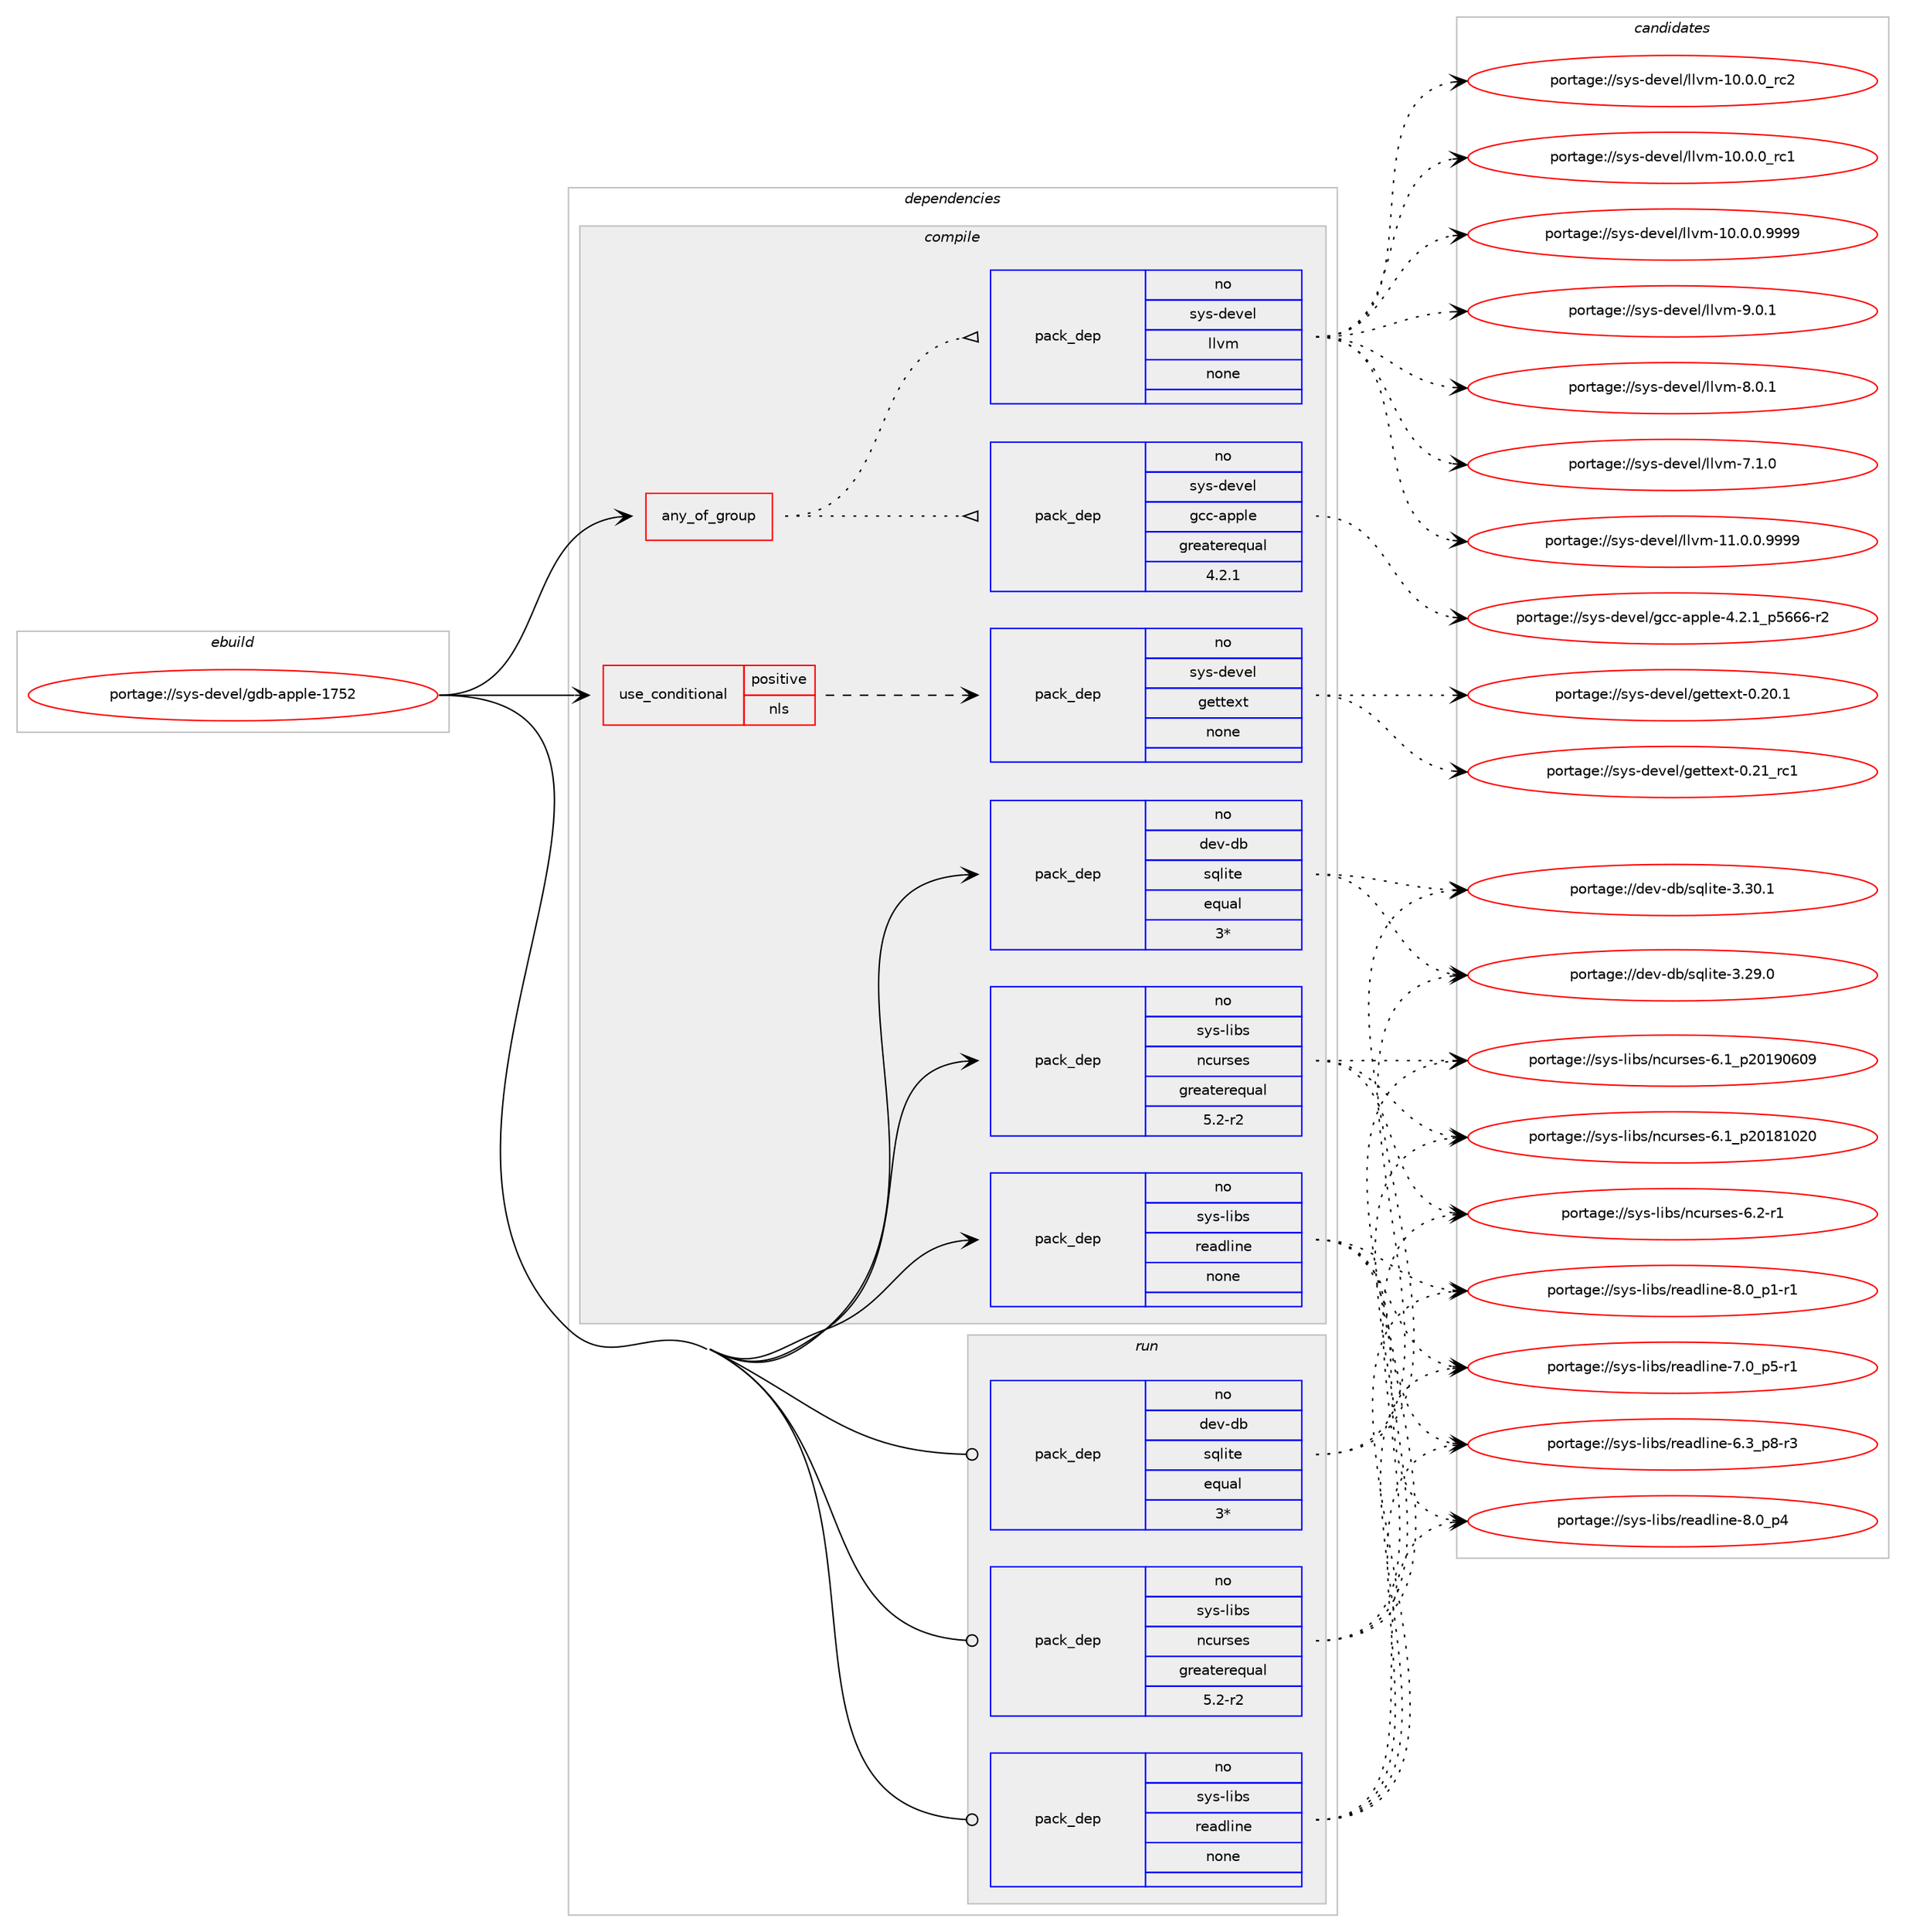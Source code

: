 digraph prolog {

# *************
# Graph options
# *************

newrank=true;
concentrate=true;
compound=true;
graph [rankdir=LR,fontname=Helvetica,fontsize=10,ranksep=1.5];#, ranksep=2.5, nodesep=0.2];
edge  [arrowhead=vee];
node  [fontname=Helvetica,fontsize=10];

# **********
# The ebuild
# **********

subgraph cluster_leftcol {
color=gray;
rank=same;
label=<<i>ebuild</i>>;
id [label="portage://sys-devel/gdb-apple-1752", color=red, width=4, href="../sys-devel/gdb-apple-1752.svg"];
}

# ****************
# The dependencies
# ****************

subgraph cluster_midcol {
color=gray;
label=<<i>dependencies</i>>;
subgraph cluster_compile {
fillcolor="#eeeeee";
style=filled;
label=<<i>compile</i>>;
subgraph any775 {
dependency31562 [label=<<TABLE BORDER="0" CELLBORDER="1" CELLSPACING="0" CELLPADDING="4"><TR><TD CELLPADDING="10">any_of_group</TD></TR></TABLE>>, shape=none, color=red];subgraph pack24734 {
dependency31563 [label=<<TABLE BORDER="0" CELLBORDER="1" CELLSPACING="0" CELLPADDING="4" WIDTH="220"><TR><TD ROWSPAN="6" CELLPADDING="30">pack_dep</TD></TR><TR><TD WIDTH="110">no</TD></TR><TR><TD>sys-devel</TD></TR><TR><TD>gcc-apple</TD></TR><TR><TD>greaterequal</TD></TR><TR><TD>4.2.1</TD></TR></TABLE>>, shape=none, color=blue];
}
dependency31562:e -> dependency31563:w [weight=20,style="dotted",arrowhead="oinv"];
subgraph pack24735 {
dependency31564 [label=<<TABLE BORDER="0" CELLBORDER="1" CELLSPACING="0" CELLPADDING="4" WIDTH="220"><TR><TD ROWSPAN="6" CELLPADDING="30">pack_dep</TD></TR><TR><TD WIDTH="110">no</TD></TR><TR><TD>sys-devel</TD></TR><TR><TD>llvm</TD></TR><TR><TD>none</TD></TR><TR><TD></TD></TR></TABLE>>, shape=none, color=blue];
}
dependency31562:e -> dependency31564:w [weight=20,style="dotted",arrowhead="oinv"];
}
id:e -> dependency31562:w [weight=20,style="solid",arrowhead="vee"];
subgraph cond6024 {
dependency31565 [label=<<TABLE BORDER="0" CELLBORDER="1" CELLSPACING="0" CELLPADDING="4"><TR><TD ROWSPAN="3" CELLPADDING="10">use_conditional</TD></TR><TR><TD>positive</TD></TR><TR><TD>nls</TD></TR></TABLE>>, shape=none, color=red];
subgraph pack24736 {
dependency31566 [label=<<TABLE BORDER="0" CELLBORDER="1" CELLSPACING="0" CELLPADDING="4" WIDTH="220"><TR><TD ROWSPAN="6" CELLPADDING="30">pack_dep</TD></TR><TR><TD WIDTH="110">no</TD></TR><TR><TD>sys-devel</TD></TR><TR><TD>gettext</TD></TR><TR><TD>none</TD></TR><TR><TD></TD></TR></TABLE>>, shape=none, color=blue];
}
dependency31565:e -> dependency31566:w [weight=20,style="dashed",arrowhead="vee"];
}
id:e -> dependency31565:w [weight=20,style="solid",arrowhead="vee"];
subgraph pack24737 {
dependency31567 [label=<<TABLE BORDER="0" CELLBORDER="1" CELLSPACING="0" CELLPADDING="4" WIDTH="220"><TR><TD ROWSPAN="6" CELLPADDING="30">pack_dep</TD></TR><TR><TD WIDTH="110">no</TD></TR><TR><TD>dev-db</TD></TR><TR><TD>sqlite</TD></TR><TR><TD>equal</TD></TR><TR><TD>3*</TD></TR></TABLE>>, shape=none, color=blue];
}
id:e -> dependency31567:w [weight=20,style="solid",arrowhead="vee"];
subgraph pack24738 {
dependency31568 [label=<<TABLE BORDER="0" CELLBORDER="1" CELLSPACING="0" CELLPADDING="4" WIDTH="220"><TR><TD ROWSPAN="6" CELLPADDING="30">pack_dep</TD></TR><TR><TD WIDTH="110">no</TD></TR><TR><TD>sys-libs</TD></TR><TR><TD>ncurses</TD></TR><TR><TD>greaterequal</TD></TR><TR><TD>5.2-r2</TD></TR></TABLE>>, shape=none, color=blue];
}
id:e -> dependency31568:w [weight=20,style="solid",arrowhead="vee"];
subgraph pack24739 {
dependency31569 [label=<<TABLE BORDER="0" CELLBORDER="1" CELLSPACING="0" CELLPADDING="4" WIDTH="220"><TR><TD ROWSPAN="6" CELLPADDING="30">pack_dep</TD></TR><TR><TD WIDTH="110">no</TD></TR><TR><TD>sys-libs</TD></TR><TR><TD>readline</TD></TR><TR><TD>none</TD></TR><TR><TD></TD></TR></TABLE>>, shape=none, color=blue];
}
id:e -> dependency31569:w [weight=20,style="solid",arrowhead="vee"];
}
subgraph cluster_compileandrun {
fillcolor="#eeeeee";
style=filled;
label=<<i>compile and run</i>>;
}
subgraph cluster_run {
fillcolor="#eeeeee";
style=filled;
label=<<i>run</i>>;
subgraph pack24740 {
dependency31570 [label=<<TABLE BORDER="0" CELLBORDER="1" CELLSPACING="0" CELLPADDING="4" WIDTH="220"><TR><TD ROWSPAN="6" CELLPADDING="30">pack_dep</TD></TR><TR><TD WIDTH="110">no</TD></TR><TR><TD>dev-db</TD></TR><TR><TD>sqlite</TD></TR><TR><TD>equal</TD></TR><TR><TD>3*</TD></TR></TABLE>>, shape=none, color=blue];
}
id:e -> dependency31570:w [weight=20,style="solid",arrowhead="odot"];
subgraph pack24741 {
dependency31571 [label=<<TABLE BORDER="0" CELLBORDER="1" CELLSPACING="0" CELLPADDING="4" WIDTH="220"><TR><TD ROWSPAN="6" CELLPADDING="30">pack_dep</TD></TR><TR><TD WIDTH="110">no</TD></TR><TR><TD>sys-libs</TD></TR><TR><TD>ncurses</TD></TR><TR><TD>greaterequal</TD></TR><TR><TD>5.2-r2</TD></TR></TABLE>>, shape=none, color=blue];
}
id:e -> dependency31571:w [weight=20,style="solid",arrowhead="odot"];
subgraph pack24742 {
dependency31572 [label=<<TABLE BORDER="0" CELLBORDER="1" CELLSPACING="0" CELLPADDING="4" WIDTH="220"><TR><TD ROWSPAN="6" CELLPADDING="30">pack_dep</TD></TR><TR><TD WIDTH="110">no</TD></TR><TR><TD>sys-libs</TD></TR><TR><TD>readline</TD></TR><TR><TD>none</TD></TR><TR><TD></TD></TR></TABLE>>, shape=none, color=blue];
}
id:e -> dependency31572:w [weight=20,style="solid",arrowhead="odot"];
}
}

# **************
# The candidates
# **************

subgraph cluster_choices {
rank=same;
color=gray;
label=<<i>candidates</i>>;

subgraph choice24734 {
color=black;
nodesep=1;
choice11512111545100101118101108471039999459711211210810145524650464995112535454544511450 [label="portage://sys-devel/gcc-apple-4.2.1_p5666-r2", color=red, width=4,href="../sys-devel/gcc-apple-4.2.1_p5666-r2.svg"];
dependency31563:e -> choice11512111545100101118101108471039999459711211210810145524650464995112535454544511450:w [style=dotted,weight="100"];
}
subgraph choice24735 {
color=black;
nodesep=1;
choice1151211154510010111810110847108108118109455746484649 [label="portage://sys-devel/llvm-9.0.1", color=red, width=4,href="../sys-devel/llvm-9.0.1.svg"];
choice1151211154510010111810110847108108118109455646484649 [label="portage://sys-devel/llvm-8.0.1", color=red, width=4,href="../sys-devel/llvm-8.0.1.svg"];
choice1151211154510010111810110847108108118109455546494648 [label="portage://sys-devel/llvm-7.1.0", color=red, width=4,href="../sys-devel/llvm-7.1.0.svg"];
choice1151211154510010111810110847108108118109454949464846484657575757 [label="portage://sys-devel/llvm-11.0.0.9999", color=red, width=4,href="../sys-devel/llvm-11.0.0.9999.svg"];
choice115121115451001011181011084710810811810945494846484648951149950 [label="portage://sys-devel/llvm-10.0.0_rc2", color=red, width=4,href="../sys-devel/llvm-10.0.0_rc2.svg"];
choice115121115451001011181011084710810811810945494846484648951149949 [label="portage://sys-devel/llvm-10.0.0_rc1", color=red, width=4,href="../sys-devel/llvm-10.0.0_rc1.svg"];
choice1151211154510010111810110847108108118109454948464846484657575757 [label="portage://sys-devel/llvm-10.0.0.9999", color=red, width=4,href="../sys-devel/llvm-10.0.0.9999.svg"];
dependency31564:e -> choice1151211154510010111810110847108108118109455746484649:w [style=dotted,weight="100"];
dependency31564:e -> choice1151211154510010111810110847108108118109455646484649:w [style=dotted,weight="100"];
dependency31564:e -> choice1151211154510010111810110847108108118109455546494648:w [style=dotted,weight="100"];
dependency31564:e -> choice1151211154510010111810110847108108118109454949464846484657575757:w [style=dotted,weight="100"];
dependency31564:e -> choice115121115451001011181011084710810811810945494846484648951149950:w [style=dotted,weight="100"];
dependency31564:e -> choice115121115451001011181011084710810811810945494846484648951149949:w [style=dotted,weight="100"];
dependency31564:e -> choice1151211154510010111810110847108108118109454948464846484657575757:w [style=dotted,weight="100"];
}
subgraph choice24736 {
color=black;
nodesep=1;
choice11512111545100101118101108471031011161161011201164548465049951149949 [label="portage://sys-devel/gettext-0.21_rc1", color=red, width=4,href="../sys-devel/gettext-0.21_rc1.svg"];
choice115121115451001011181011084710310111611610112011645484650484649 [label="portage://sys-devel/gettext-0.20.1", color=red, width=4,href="../sys-devel/gettext-0.20.1.svg"];
dependency31566:e -> choice11512111545100101118101108471031011161161011201164548465049951149949:w [style=dotted,weight="100"];
dependency31566:e -> choice115121115451001011181011084710310111611610112011645484650484649:w [style=dotted,weight="100"];
}
subgraph choice24737 {
color=black;
nodesep=1;
choice10010111845100984711511310810511610145514651484649 [label="portage://dev-db/sqlite-3.30.1", color=red, width=4,href="../dev-db/sqlite-3.30.1.svg"];
choice10010111845100984711511310810511610145514650574648 [label="portage://dev-db/sqlite-3.29.0", color=red, width=4,href="../dev-db/sqlite-3.29.0.svg"];
dependency31567:e -> choice10010111845100984711511310810511610145514651484649:w [style=dotted,weight="100"];
dependency31567:e -> choice10010111845100984711511310810511610145514650574648:w [style=dotted,weight="100"];
}
subgraph choice24738 {
color=black;
nodesep=1;
choice11512111545108105981154711099117114115101115455446504511449 [label="portage://sys-libs/ncurses-6.2-r1", color=red, width=4,href="../sys-libs/ncurses-6.2-r1.svg"];
choice1151211154510810598115471109911711411510111545544649951125048495748544857 [label="portage://sys-libs/ncurses-6.1_p20190609", color=red, width=4,href="../sys-libs/ncurses-6.1_p20190609.svg"];
choice1151211154510810598115471109911711411510111545544649951125048495649485048 [label="portage://sys-libs/ncurses-6.1_p20181020", color=red, width=4,href="../sys-libs/ncurses-6.1_p20181020.svg"];
dependency31568:e -> choice11512111545108105981154711099117114115101115455446504511449:w [style=dotted,weight="100"];
dependency31568:e -> choice1151211154510810598115471109911711411510111545544649951125048495748544857:w [style=dotted,weight="100"];
dependency31568:e -> choice1151211154510810598115471109911711411510111545544649951125048495649485048:w [style=dotted,weight="100"];
}
subgraph choice24739 {
color=black;
nodesep=1;
choice11512111545108105981154711410197100108105110101455646489511252 [label="portage://sys-libs/readline-8.0_p4", color=red, width=4,href="../sys-libs/readline-8.0_p4.svg"];
choice115121115451081059811547114101971001081051101014556464895112494511449 [label="portage://sys-libs/readline-8.0_p1-r1", color=red, width=4,href="../sys-libs/readline-8.0_p1-r1.svg"];
choice115121115451081059811547114101971001081051101014555464895112534511449 [label="portage://sys-libs/readline-7.0_p5-r1", color=red, width=4,href="../sys-libs/readline-7.0_p5-r1.svg"];
choice115121115451081059811547114101971001081051101014554465195112564511451 [label="portage://sys-libs/readline-6.3_p8-r3", color=red, width=4,href="../sys-libs/readline-6.3_p8-r3.svg"];
dependency31569:e -> choice11512111545108105981154711410197100108105110101455646489511252:w [style=dotted,weight="100"];
dependency31569:e -> choice115121115451081059811547114101971001081051101014556464895112494511449:w [style=dotted,weight="100"];
dependency31569:e -> choice115121115451081059811547114101971001081051101014555464895112534511449:w [style=dotted,weight="100"];
dependency31569:e -> choice115121115451081059811547114101971001081051101014554465195112564511451:w [style=dotted,weight="100"];
}
subgraph choice24740 {
color=black;
nodesep=1;
choice10010111845100984711511310810511610145514651484649 [label="portage://dev-db/sqlite-3.30.1", color=red, width=4,href="../dev-db/sqlite-3.30.1.svg"];
choice10010111845100984711511310810511610145514650574648 [label="portage://dev-db/sqlite-3.29.0", color=red, width=4,href="../dev-db/sqlite-3.29.0.svg"];
dependency31570:e -> choice10010111845100984711511310810511610145514651484649:w [style=dotted,weight="100"];
dependency31570:e -> choice10010111845100984711511310810511610145514650574648:w [style=dotted,weight="100"];
}
subgraph choice24741 {
color=black;
nodesep=1;
choice11512111545108105981154711099117114115101115455446504511449 [label="portage://sys-libs/ncurses-6.2-r1", color=red, width=4,href="../sys-libs/ncurses-6.2-r1.svg"];
choice1151211154510810598115471109911711411510111545544649951125048495748544857 [label="portage://sys-libs/ncurses-6.1_p20190609", color=red, width=4,href="../sys-libs/ncurses-6.1_p20190609.svg"];
choice1151211154510810598115471109911711411510111545544649951125048495649485048 [label="portage://sys-libs/ncurses-6.1_p20181020", color=red, width=4,href="../sys-libs/ncurses-6.1_p20181020.svg"];
dependency31571:e -> choice11512111545108105981154711099117114115101115455446504511449:w [style=dotted,weight="100"];
dependency31571:e -> choice1151211154510810598115471109911711411510111545544649951125048495748544857:w [style=dotted,weight="100"];
dependency31571:e -> choice1151211154510810598115471109911711411510111545544649951125048495649485048:w [style=dotted,weight="100"];
}
subgraph choice24742 {
color=black;
nodesep=1;
choice11512111545108105981154711410197100108105110101455646489511252 [label="portage://sys-libs/readline-8.0_p4", color=red, width=4,href="../sys-libs/readline-8.0_p4.svg"];
choice115121115451081059811547114101971001081051101014556464895112494511449 [label="portage://sys-libs/readline-8.0_p1-r1", color=red, width=4,href="../sys-libs/readline-8.0_p1-r1.svg"];
choice115121115451081059811547114101971001081051101014555464895112534511449 [label="portage://sys-libs/readline-7.0_p5-r1", color=red, width=4,href="../sys-libs/readline-7.0_p5-r1.svg"];
choice115121115451081059811547114101971001081051101014554465195112564511451 [label="portage://sys-libs/readline-6.3_p8-r3", color=red, width=4,href="../sys-libs/readline-6.3_p8-r3.svg"];
dependency31572:e -> choice11512111545108105981154711410197100108105110101455646489511252:w [style=dotted,weight="100"];
dependency31572:e -> choice115121115451081059811547114101971001081051101014556464895112494511449:w [style=dotted,weight="100"];
dependency31572:e -> choice115121115451081059811547114101971001081051101014555464895112534511449:w [style=dotted,weight="100"];
dependency31572:e -> choice115121115451081059811547114101971001081051101014554465195112564511451:w [style=dotted,weight="100"];
}
}

}
